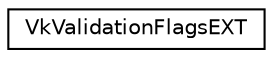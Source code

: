 digraph "Graphical Class Hierarchy"
{
 // LATEX_PDF_SIZE
  edge [fontname="Helvetica",fontsize="10",labelfontname="Helvetica",labelfontsize="10"];
  node [fontname="Helvetica",fontsize="10",shape=record];
  rankdir="LR";
  Node0 [label="VkValidationFlagsEXT",height=0.2,width=0.4,color="black", fillcolor="white", style="filled",URL="$da/dc7/structVkValidationFlagsEXT.html",tooltip=" "];
}
